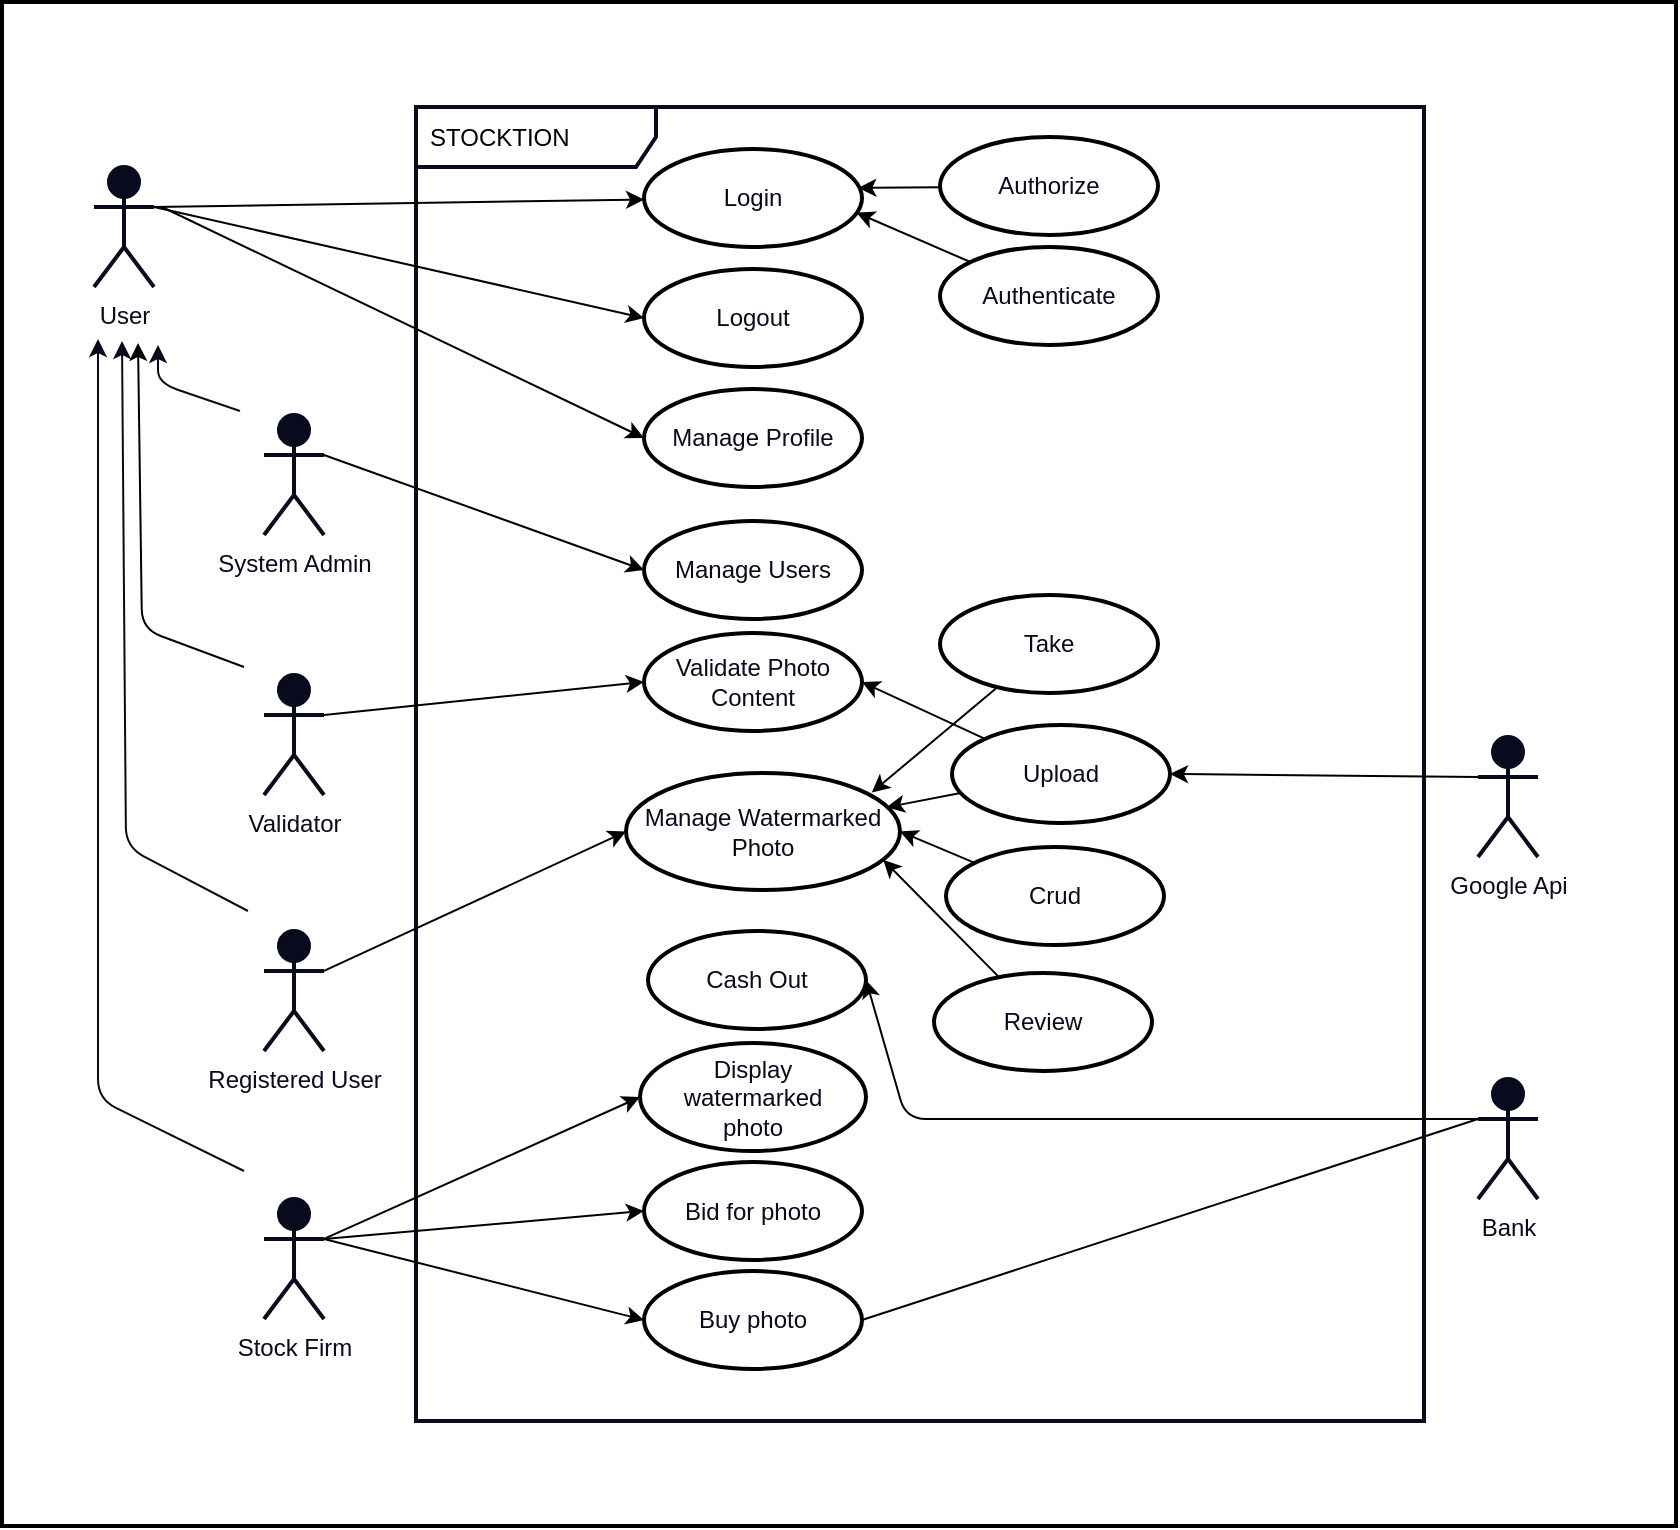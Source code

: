 <mxfile>
    <diagram id="NkEvDrXUQuuK_nOL2rht" name="Page-1">
        <mxGraphModel dx="1643" dy="1014" grid="0" gridSize="10" guides="1" tooltips="1" connect="1" arrows="1" fold="1" page="1" pageScale="1" pageWidth="850" pageHeight="1100" background="#FFFFFF" math="0" shadow="0">
            <root>
                <mxCell id="0"/>
                <mxCell id="1" parent="0"/>
                <mxCell id="65" value="STOCKTION" style="shape=umlFrame;whiteSpace=wrap;html=1;width=120;height=30;boundedLbl=1;verticalAlign=middle;align=left;spacingLeft=5;strokeWidth=2;swimlaneFillColor=none;perimeterSpacing=1;strokeColor=#070B1D;" vertex="1" parent="1">
                    <mxGeometry x="213" y="270.5" width="504" height="657" as="geometry"/>
                </mxCell>
                <mxCell id="11" style="edgeStyle=none;html=1;strokeColor=#070B1D;fontColor=#070B1D;" edge="1" parent="1">
                    <mxGeometry relative="1" as="geometry">
                        <mxPoint x="125" y="422.5" as="sourcePoint"/>
                        <mxPoint x="84" y="389.5" as="targetPoint"/>
                        <Array as="points">
                            <mxPoint x="84" y="408.5"/>
                        </Array>
                    </mxGeometry>
                </mxCell>
                <mxCell id="68" style="edgeStyle=none;rounded=1;html=1;exitX=1;exitY=0.333;exitDx=0;exitDy=0;exitPerimeter=0;entryX=0;entryY=0.5;entryDx=0;entryDy=0;strokeColor=#000000;fontColor=#070B1D;" edge="1" parent="1" source="3" target="50">
                    <mxGeometry relative="1" as="geometry"/>
                </mxCell>
                <mxCell id="3" value="&lt;font color=&quot;#070b1d&quot;&gt;Registered User&lt;br&gt;&lt;/font&gt;" style="shape=umlActor;verticalLabelPosition=bottom;verticalAlign=top;html=1;strokeColor=#070B1D;strokeWidth=2;fillColor=#070B1D;gradientColor=none;" vertex="1" parent="1">
                    <mxGeometry x="137" y="682.5" width="30" height="60" as="geometry"/>
                </mxCell>
                <mxCell id="57" style="edgeStyle=none;rounded=1;html=1;entryX=0;entryY=0.5;entryDx=0;entryDy=0;strokeColor=#000000;fontColor=#070B1D;" edge="1" parent="1" target="20">
                    <mxGeometry relative="1" as="geometry">
                        <mxPoint x="86" y="320.5" as="sourcePoint"/>
                    </mxGeometry>
                </mxCell>
                <mxCell id="66" style="edgeStyle=none;rounded=1;html=1;strokeColor=#000000;fontColor=#070B1D;exitX=1;exitY=0.333;exitDx=0;exitDy=0;exitPerimeter=0;" edge="1" parent="1" source="4" target="28">
                    <mxGeometry relative="1" as="geometry"/>
                </mxCell>
                <mxCell id="67" style="edgeStyle=none;rounded=1;html=1;exitX=1;exitY=0.333;exitDx=0;exitDy=0;exitPerimeter=0;entryX=0;entryY=0.5;entryDx=0;entryDy=0;strokeColor=#000000;fontColor=#070B1D;" edge="1" parent="1" source="4" target="29">
                    <mxGeometry relative="1" as="geometry"/>
                </mxCell>
                <mxCell id="4" value="&lt;font color=&quot;#070b1d&quot;&gt;User&lt;br&gt;&lt;/font&gt;" style="shape=umlActor;verticalLabelPosition=bottom;verticalAlign=top;html=1;strokeColor=#070B1D;strokeWidth=2;fillColor=#070B1D;gradientColor=none;" vertex="1" parent="1">
                    <mxGeometry x="52" y="300.5" width="30" height="60" as="geometry"/>
                </mxCell>
                <mxCell id="16" value="Manage Users" style="ellipse;whiteSpace=wrap;html=1;strokeColor=#000000;strokeWidth=2;fontColor=#070B1D;fillColor=none;gradientColor=none;" vertex="1" parent="1">
                    <mxGeometry x="327" y="477.5" width="109" height="49" as="geometry"/>
                </mxCell>
                <mxCell id="20" value="Manage Profile" style="ellipse;whiteSpace=wrap;html=1;strokeColor=#000000;strokeWidth=2;fontColor=#070B1D;fillColor=none;gradientColor=none;" vertex="1" parent="1">
                    <mxGeometry x="327" y="411.5" width="109" height="49" as="geometry"/>
                </mxCell>
                <mxCell id="21" value="Cash Out" style="ellipse;whiteSpace=wrap;html=1;strokeColor=#000000;strokeWidth=2;fontColor=#070B1D;fillColor=none;gradientColor=none;" vertex="1" parent="1">
                    <mxGeometry x="329" y="682.5" width="109" height="49" as="geometry"/>
                </mxCell>
                <mxCell id="61" style="edgeStyle=none;rounded=1;html=1;strokeColor=#000000;fontColor=#070B1D;entryX=0.897;entryY=0.167;entryDx=0;entryDy=0;entryPerimeter=0;" edge="1" parent="1" source="23" target="50">
                    <mxGeometry relative="1" as="geometry"/>
                </mxCell>
                <mxCell id="23" value="Take" style="ellipse;whiteSpace=wrap;html=1;strokeColor=#000000;strokeWidth=2;fontColor=#070B1D;fillColor=none;gradientColor=none;" vertex="1" parent="1">
                    <mxGeometry x="475" y="514.5" width="109" height="49" as="geometry"/>
                </mxCell>
                <mxCell id="62" style="edgeStyle=none;rounded=1;html=1;entryX=0.951;entryY=0.293;entryDx=0;entryDy=0;entryPerimeter=0;strokeColor=#000000;fontColor=#070B1D;" edge="1" parent="1" source="24" target="50">
                    <mxGeometry relative="1" as="geometry"/>
                </mxCell>
                <mxCell id="72" style="edgeStyle=none;rounded=1;html=1;entryX=1;entryY=0.5;entryDx=0;entryDy=0;strokeColor=#000000;fontColor=#070B1D;" edge="1" parent="1" source="24" target="69">
                    <mxGeometry relative="1" as="geometry"/>
                </mxCell>
                <mxCell id="24" value="Upload" style="ellipse;whiteSpace=wrap;html=1;strokeColor=#000000;strokeWidth=2;fontColor=#070B1D;fillColor=none;gradientColor=none;" vertex="1" parent="1">
                    <mxGeometry x="481" y="579.5" width="109" height="49" as="geometry"/>
                </mxCell>
                <mxCell id="28" value="Login" style="ellipse;whiteSpace=wrap;html=1;strokeColor=#000000;strokeWidth=2;fontColor=#070B1D;fillColor=none;gradientColor=none;" vertex="1" parent="1">
                    <mxGeometry x="327" y="291.5" width="109" height="49" as="geometry"/>
                </mxCell>
                <mxCell id="29" value="Logout" style="ellipse;whiteSpace=wrap;html=1;strokeColor=#000000;strokeWidth=2;fontColor=#070B1D;fillColor=none;gradientColor=none;" vertex="1" parent="1">
                    <mxGeometry x="327" y="351.5" width="109" height="49" as="geometry"/>
                </mxCell>
                <mxCell id="31" value="Bid for photo" style="ellipse;whiteSpace=wrap;html=1;strokeColor=#000000;strokeWidth=2;fontColor=#070B1D;fillColor=none;gradientColor=none;" vertex="1" parent="1">
                    <mxGeometry x="327" y="798" width="109" height="49" as="geometry"/>
                </mxCell>
                <mxCell id="84" style="edgeStyle=none;rounded=1;html=1;exitX=0;exitY=0.333;exitDx=0;exitDy=0;exitPerimeter=0;entryX=1;entryY=0.5;entryDx=0;entryDy=0;strokeColor=#000000;fontColor=#070B1D;" edge="1" parent="1" source="33" target="21">
                    <mxGeometry relative="1" as="geometry">
                        <Array as="points">
                            <mxPoint x="458" y="776.5"/>
                        </Array>
                    </mxGeometry>
                </mxCell>
                <mxCell id="33" value="&lt;font color=&quot;#070b1d&quot;&gt;Bank&lt;br&gt;&lt;/font&gt;" style="shape=umlActor;verticalLabelPosition=bottom;verticalAlign=top;html=1;strokeColor=#070B1D;strokeWidth=2;fillColor=#070B1D;gradientColor=none;" vertex="1" parent="1">
                    <mxGeometry x="744" y="756.5" width="30" height="60" as="geometry"/>
                </mxCell>
                <mxCell id="88" style="edgeStyle=none;rounded=1;html=1;exitX=0;exitY=0.333;exitDx=0;exitDy=0;exitPerimeter=0;entryX=1;entryY=0.5;entryDx=0;entryDy=0;strokeColor=#000000;fontColor=#070B1D;" edge="1" parent="1" source="34" target="24">
                    <mxGeometry relative="1" as="geometry"/>
                </mxCell>
                <mxCell id="34" value="&lt;font color=&quot;#070b1d&quot;&gt;Google Api&lt;br&gt;&lt;/font&gt;" style="shape=umlActor;verticalLabelPosition=bottom;verticalAlign=top;html=1;strokeColor=#070B1D;strokeWidth=2;fillColor=#070B1D;gradientColor=none;" vertex="1" parent="1">
                    <mxGeometry x="744" y="585.5" width="30" height="60" as="geometry"/>
                </mxCell>
                <mxCell id="78" style="edgeStyle=none;rounded=1;html=1;exitX=1;exitY=0.333;exitDx=0;exitDy=0;exitPerimeter=0;entryX=0;entryY=0.5;entryDx=0;entryDy=0;strokeColor=#000000;fontColor=#070B1D;" edge="1" parent="1" source="35" target="31">
                    <mxGeometry relative="1" as="geometry"/>
                </mxCell>
                <mxCell id="79" style="edgeStyle=none;rounded=1;html=1;exitX=1;exitY=0.333;exitDx=0;exitDy=0;exitPerimeter=0;entryX=0;entryY=0.5;entryDx=0;entryDy=0;strokeColor=#000000;fontColor=#070B1D;" edge="1" parent="1" source="35" target="43">
                    <mxGeometry relative="1" as="geometry"/>
                </mxCell>
                <mxCell id="80" style="edgeStyle=none;rounded=1;html=1;exitX=1;exitY=0.333;exitDx=0;exitDy=0;exitPerimeter=0;entryX=0;entryY=0.5;entryDx=0;entryDy=0;strokeColor=#000000;fontColor=#070B1D;" edge="1" parent="1" source="35" target="44">
                    <mxGeometry relative="1" as="geometry"/>
                </mxCell>
                <mxCell id="35" value="&lt;font color=&quot;#070b1d&quot;&gt;Stock Firm&lt;br&gt;&lt;/font&gt;" style="shape=umlActor;verticalLabelPosition=bottom;verticalAlign=top;html=1;strokeColor=#070B1D;strokeWidth=2;fillColor=#070B1D;gradientColor=none;" vertex="1" parent="1">
                    <mxGeometry x="137" y="816.5" width="30" height="60" as="geometry"/>
                </mxCell>
                <mxCell id="58" style="edgeStyle=none;rounded=1;html=1;exitX=1;exitY=0.333;exitDx=0;exitDy=0;exitPerimeter=0;entryX=0;entryY=0.5;entryDx=0;entryDy=0;strokeColor=#000000;fontColor=#070B1D;" edge="1" parent="1" source="38" target="16">
                    <mxGeometry relative="1" as="geometry"/>
                </mxCell>
                <mxCell id="38" value="&lt;font color=&quot;#070b1d&quot;&gt;System Admin&lt;br&gt;&lt;/font&gt;" style="shape=umlActor;verticalLabelPosition=bottom;verticalAlign=top;html=1;strokeColor=#070B1D;strokeWidth=2;fillColor=#070B1D;gradientColor=none;" vertex="1" parent="1">
                    <mxGeometry x="137" y="424.5" width="30" height="60" as="geometry"/>
                </mxCell>
                <mxCell id="39" style="edgeStyle=none;html=1;strokeColor=#070B1D;fontColor=#070B1D;" edge="1" parent="1">
                    <mxGeometry relative="1" as="geometry">
                        <mxPoint x="129" y="672.5" as="sourcePoint"/>
                        <mxPoint x="66" y="387.5" as="targetPoint"/>
                        <Array as="points">
                            <mxPoint x="68" y="640.5"/>
                        </Array>
                    </mxGeometry>
                </mxCell>
                <mxCell id="40" style="edgeStyle=none;html=1;strokeColor=#070B1D;fontColor=#070B1D;" edge="1" parent="1">
                    <mxGeometry relative="1" as="geometry">
                        <mxPoint x="127" y="802.5" as="sourcePoint"/>
                        <mxPoint x="54" y="386.5" as="targetPoint"/>
                        <Array as="points">
                            <mxPoint x="54" y="766.5"/>
                        </Array>
                    </mxGeometry>
                </mxCell>
                <mxCell id="43" value="Buy photo" style="ellipse;whiteSpace=wrap;html=1;strokeColor=#000000;strokeWidth=2;fontColor=#070B1D;fillColor=none;gradientColor=none;" vertex="1" parent="1">
                    <mxGeometry x="327" y="852.5" width="109" height="49" as="geometry"/>
                </mxCell>
                <mxCell id="44" value="Display watermarked&lt;br&gt;photo" style="ellipse;whiteSpace=wrap;html=1;strokeColor=#000000;strokeWidth=2;fontColor=#070B1D;fillColor=none;gradientColor=none;" vertex="1" parent="1">
                    <mxGeometry x="325" y="738.5" width="113" height="54" as="geometry"/>
                </mxCell>
                <mxCell id="64" style="edgeStyle=none;rounded=1;html=1;entryX=0.939;entryY=0.743;entryDx=0;entryDy=0;entryPerimeter=0;strokeColor=#000000;fontColor=#070B1D;" edge="1" parent="1" source="48" target="50">
                    <mxGeometry relative="1" as="geometry"/>
                </mxCell>
                <mxCell id="48" value="Review" style="ellipse;whiteSpace=wrap;html=1;strokeColor=#000000;strokeWidth=2;fontColor=#070B1D;fillColor=none;gradientColor=none;" vertex="1" parent="1">
                    <mxGeometry x="472" y="703.5" width="109" height="49" as="geometry"/>
                </mxCell>
                <mxCell id="50" value="Manage Watermarked Photo" style="ellipse;whiteSpace=wrap;html=1;strokeColor=#000000;strokeWidth=2;fontColor=#070B1D;fillColor=none;gradientColor=none;" vertex="1" parent="1">
                    <mxGeometry x="318" y="603.5" width="137" height="58.5" as="geometry"/>
                </mxCell>
                <mxCell id="63" style="edgeStyle=none;rounded=1;html=1;entryX=1;entryY=0.5;entryDx=0;entryDy=0;strokeColor=#000000;fontColor=#070B1D;" edge="1" parent="1" source="51" target="50">
                    <mxGeometry relative="1" as="geometry"/>
                </mxCell>
                <mxCell id="51" value="Crud" style="ellipse;whiteSpace=wrap;html=1;strokeColor=#000000;strokeWidth=2;fontColor=#070B1D;fillColor=none;gradientColor=none;" vertex="1" parent="1">
                    <mxGeometry x="478" y="640.5" width="109" height="49" as="geometry"/>
                </mxCell>
                <mxCell id="55" style="edgeStyle=none;rounded=1;html=1;entryX=0.983;entryY=0.398;entryDx=0;entryDy=0;entryPerimeter=0;strokeColor=#000000;fontColor=#070B1D;" edge="1" parent="1" source="53" target="28">
                    <mxGeometry relative="1" as="geometry"/>
                </mxCell>
                <mxCell id="53" value="Authorize" style="ellipse;whiteSpace=wrap;html=1;strokeColor=#000000;strokeWidth=2;fontColor=#070B1D;fillColor=none;gradientColor=none;" vertex="1" parent="1">
                    <mxGeometry x="475" y="285.5" width="109" height="49" as="geometry"/>
                </mxCell>
                <mxCell id="56" style="edgeStyle=none;rounded=1;html=1;entryX=0.975;entryY=0.65;entryDx=0;entryDy=0;entryPerimeter=0;strokeColor=#000000;fontColor=#070B1D;" edge="1" parent="1" source="54" target="28">
                    <mxGeometry relative="1" as="geometry"/>
                </mxCell>
                <mxCell id="54" value="Authenticate" style="ellipse;whiteSpace=wrap;html=1;strokeColor=#000000;strokeWidth=2;fontColor=#070B1D;fillColor=none;gradientColor=none;" vertex="1" parent="1">
                    <mxGeometry x="475" y="340.5" width="109" height="49" as="geometry"/>
                </mxCell>
                <mxCell id="69" value="Validate Photo&lt;br&gt;Content" style="ellipse;whiteSpace=wrap;html=1;strokeColor=#000000;strokeWidth=2;fontColor=#070B1D;fillColor=none;gradientColor=none;" vertex="1" parent="1">
                    <mxGeometry x="327" y="533.5" width="109" height="49" as="geometry"/>
                </mxCell>
                <mxCell id="76" style="edgeStyle=none;rounded=1;html=1;strokeColor=#000000;fontColor=#070B1D;" edge="1" parent="1">
                    <mxGeometry relative="1" as="geometry">
                        <mxPoint x="74" y="388.5" as="targetPoint"/>
                        <mxPoint x="127" y="550.5" as="sourcePoint"/>
                        <Array as="points">
                            <mxPoint x="76" y="531.5"/>
                        </Array>
                    </mxGeometry>
                </mxCell>
                <mxCell id="77" style="edgeStyle=none;rounded=1;html=1;entryX=0;entryY=0.5;entryDx=0;entryDy=0;strokeColor=#000000;fontColor=#070B1D;exitX=1;exitY=0.333;exitDx=0;exitDy=0;exitPerimeter=0;" edge="1" parent="1" source="75" target="69">
                    <mxGeometry relative="1" as="geometry"/>
                </mxCell>
                <mxCell id="75" value="&lt;font color=&quot;#070b1d&quot;&gt;Validator&lt;br&gt;&lt;/font&gt;" style="shape=umlActor;verticalLabelPosition=bottom;verticalAlign=top;html=1;strokeColor=#070B1D;strokeWidth=2;fillColor=#070B1D;gradientColor=none;" vertex="1" parent="1">
                    <mxGeometry x="137" y="554.5" width="30" height="60" as="geometry"/>
                </mxCell>
                <mxCell id="86" value="" style="endArrow=none;html=1;rounded=1;strokeColor=#000000;fontColor=#070B1D;exitX=1;exitY=0.5;exitDx=0;exitDy=0;entryX=0;entryY=0.333;entryDx=0;entryDy=0;entryPerimeter=0;" edge="1" parent="1" source="43" target="33">
                    <mxGeometry width="50" height="50" relative="1" as="geometry">
                        <mxPoint x="472" y="894.5" as="sourcePoint"/>
                        <mxPoint x="522" y="844.5" as="targetPoint"/>
                    </mxGeometry>
                </mxCell>
                <mxCell id="89" value="" style="rounded=0;whiteSpace=wrap;html=1;strokeColor=#000000;strokeWidth=2;fontColor=#070B1D;fillColor=none;gradientColor=none;" vertex="1" parent="1">
                    <mxGeometry x="6" y="218" width="837" height="762" as="geometry"/>
                </mxCell>
            </root>
        </mxGraphModel>
    </diagram>
</mxfile>